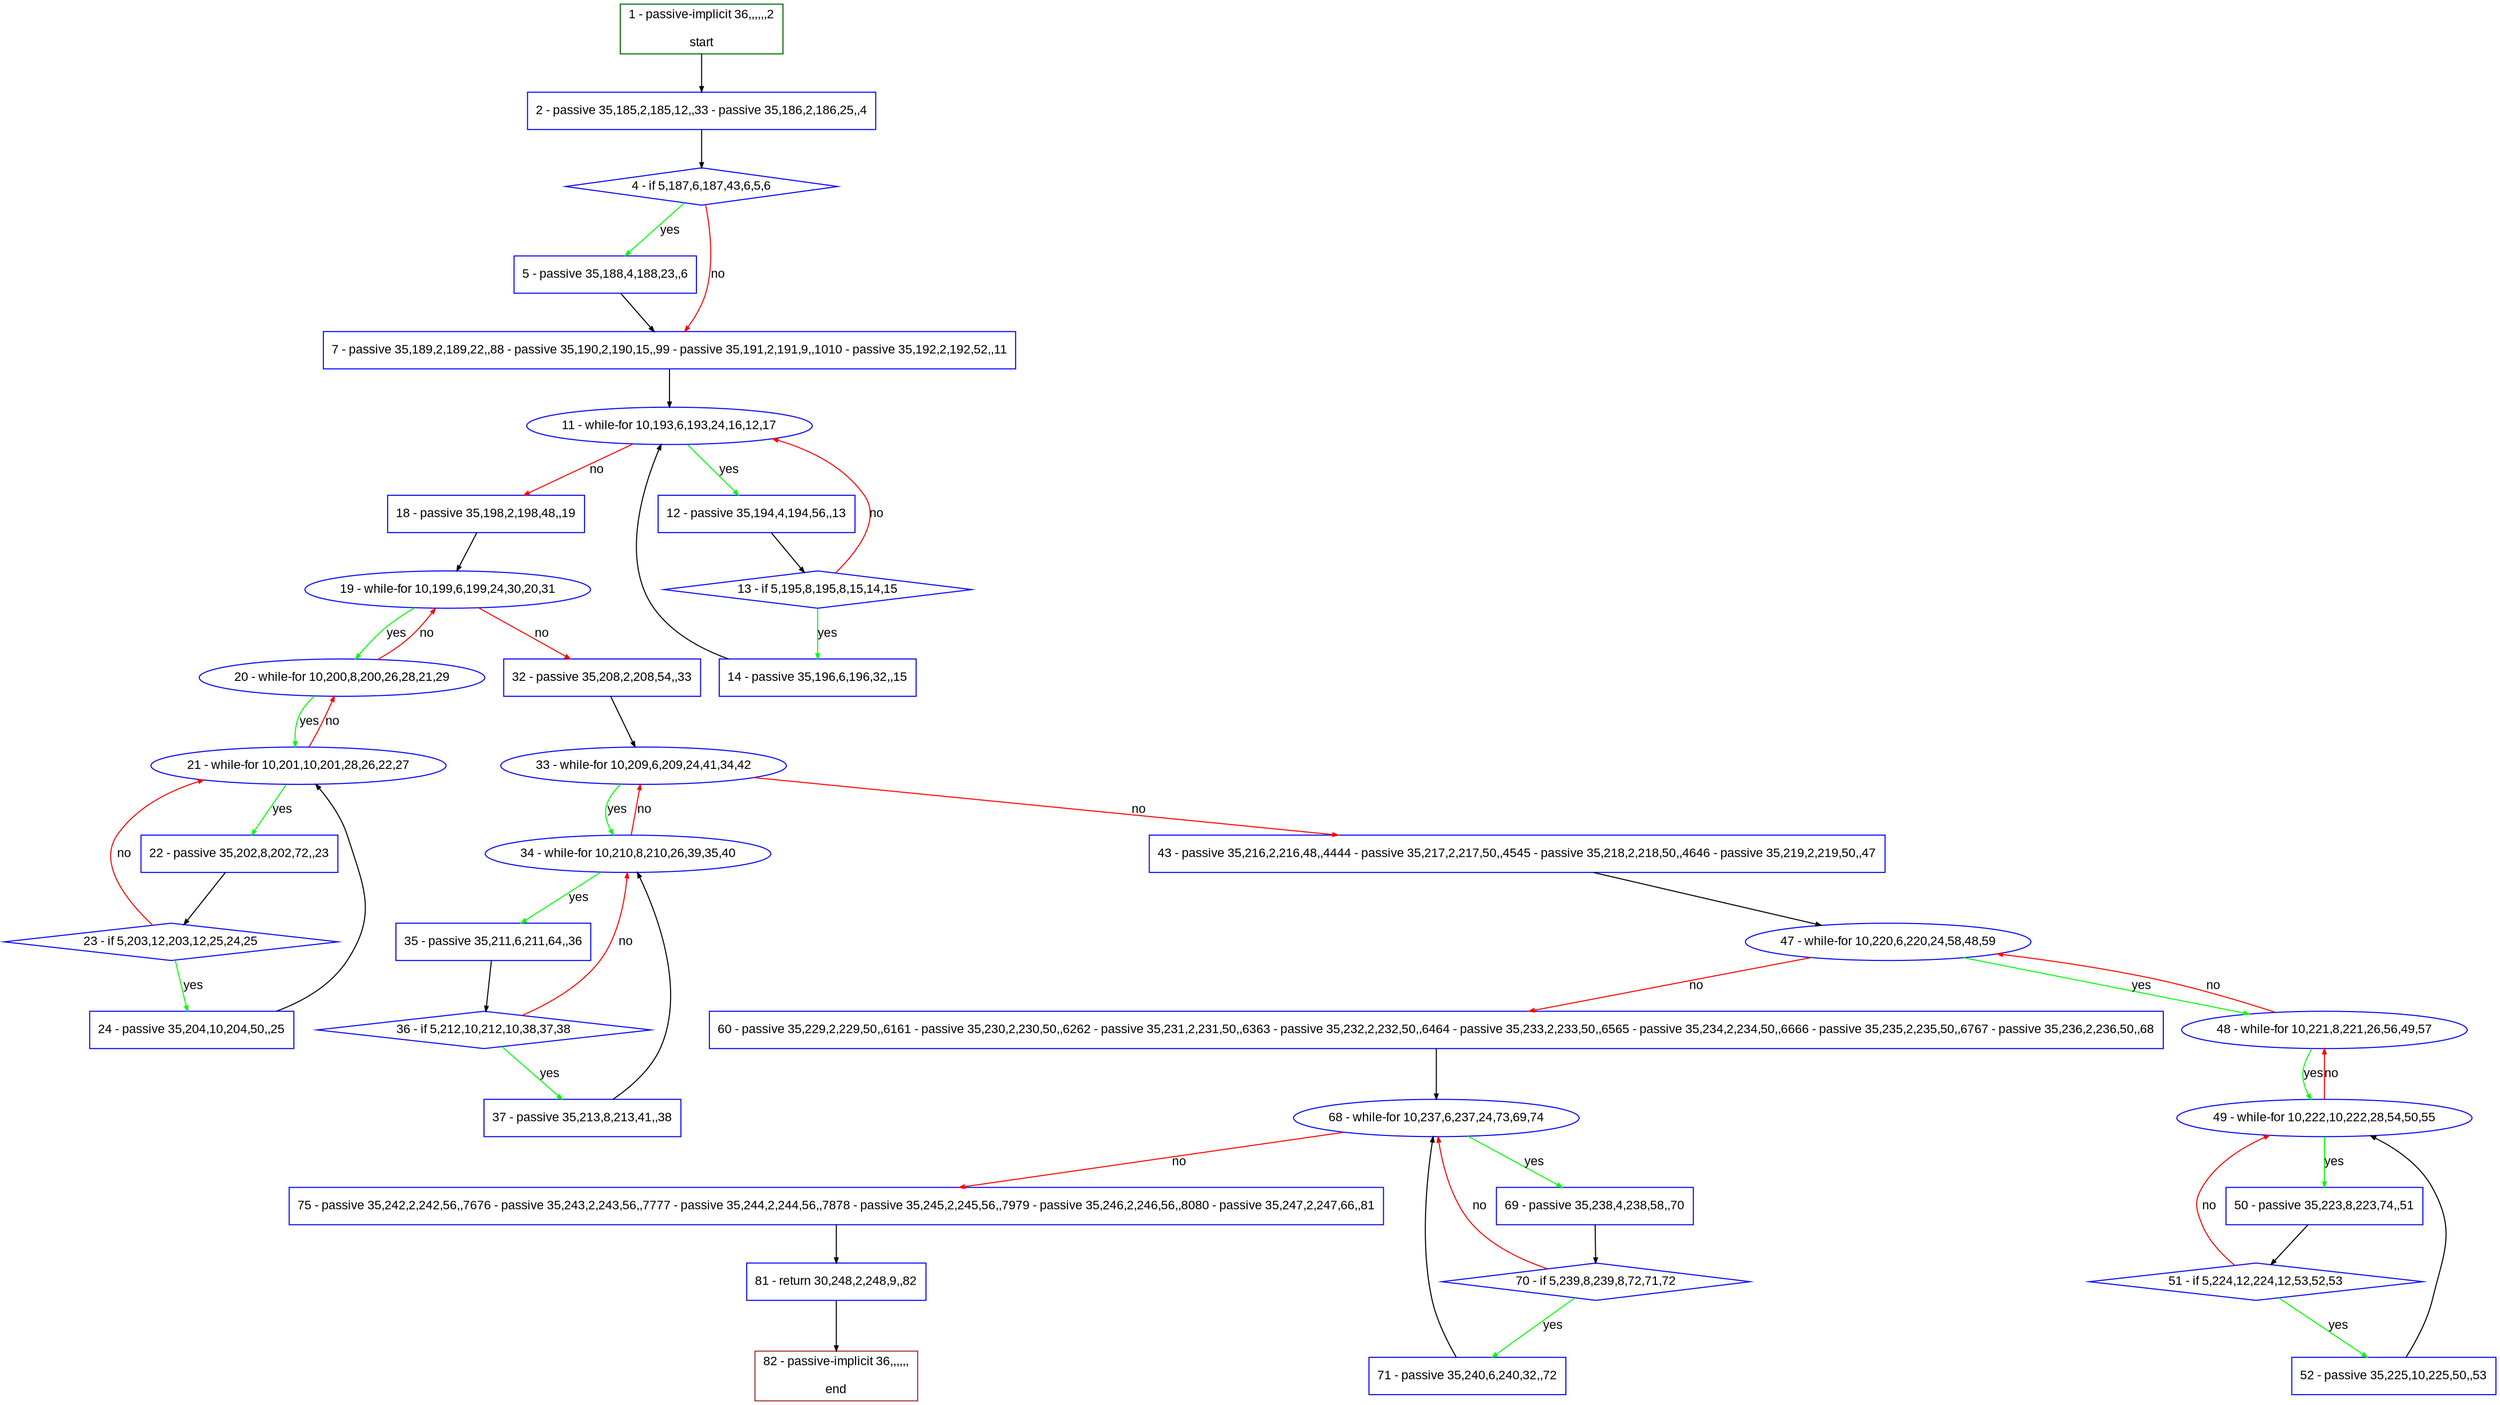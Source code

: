 digraph "" {
  graph [pack="true", label="", fontsize="12", packmode="clust", fontname="Arial", fillcolor="#FFFFCC", bgcolor="white", style="rounded,filled", compound="true"];
  node [node_initialized="no", label="", color="grey", fontsize="12", fillcolor="white", fontname="Arial", style="filled", shape="rectangle", compound="true", fixedsize="false"];
  edge [fontcolor="black", arrowhead="normal", arrowtail="none", arrowsize="0.5", ltail="", label="", color="black", fontsize="12", lhead="", fontname="Arial", dir="forward", compound="true"];
  __N1 [label="2 - passive 35,185,2,185,12,,33 - passive 35,186,2,186,25,,4", color="#0000ff", fillcolor="#ffffff", style="filled", shape="box"];
  __N2 [label="1 - passive-implicit 36,,,,,,2\n\nstart", color="#006400", fillcolor="#ffffff", style="filled", shape="box"];
  __N3 [label="4 - if 5,187,6,187,43,6,5,6", color="#0000ff", fillcolor="#ffffff", style="filled", shape="diamond"];
  __N4 [label="5 - passive 35,188,4,188,23,,6", color="#0000ff", fillcolor="#ffffff", style="filled", shape="box"];
  __N5 [label="7 - passive 35,189,2,189,22,,88 - passive 35,190,2,190,15,,99 - passive 35,191,2,191,9,,1010 - passive 35,192,2,192,52,,11", color="#0000ff", fillcolor="#ffffff", style="filled", shape="box"];
  __N6 [label="11 - while-for 10,193,6,193,24,16,12,17", color="#0000ff", fillcolor="#ffffff", style="filled", shape="oval"];
  __N7 [label="12 - passive 35,194,4,194,56,,13", color="#0000ff", fillcolor="#ffffff", style="filled", shape="box"];
  __N8 [label="18 - passive 35,198,2,198,48,,19", color="#0000ff", fillcolor="#ffffff", style="filled", shape="box"];
  __N9 [label="13 - if 5,195,8,195,8,15,14,15", color="#0000ff", fillcolor="#ffffff", style="filled", shape="diamond"];
  __N10 [label="14 - passive 35,196,6,196,32,,15", color="#0000ff", fillcolor="#ffffff", style="filled", shape="box"];
  __N11 [label="19 - while-for 10,199,6,199,24,30,20,31", color="#0000ff", fillcolor="#ffffff", style="filled", shape="oval"];
  __N12 [label="20 - while-for 10,200,8,200,26,28,21,29", color="#0000ff", fillcolor="#ffffff", style="filled", shape="oval"];
  __N13 [label="32 - passive 35,208,2,208,54,,33", color="#0000ff", fillcolor="#ffffff", style="filled", shape="box"];
  __N14 [label="21 - while-for 10,201,10,201,28,26,22,27", color="#0000ff", fillcolor="#ffffff", style="filled", shape="oval"];
  __N15 [label="22 - passive 35,202,8,202,72,,23", color="#0000ff", fillcolor="#ffffff", style="filled", shape="box"];
  __N16 [label="23 - if 5,203,12,203,12,25,24,25", color="#0000ff", fillcolor="#ffffff", style="filled", shape="diamond"];
  __N17 [label="24 - passive 35,204,10,204,50,,25", color="#0000ff", fillcolor="#ffffff", style="filled", shape="box"];
  __N18 [label="33 - while-for 10,209,6,209,24,41,34,42", color="#0000ff", fillcolor="#ffffff", style="filled", shape="oval"];
  __N19 [label="34 - while-for 10,210,8,210,26,39,35,40", color="#0000ff", fillcolor="#ffffff", style="filled", shape="oval"];
  __N20 [label="43 - passive 35,216,2,216,48,,4444 - passive 35,217,2,217,50,,4545 - passive 35,218,2,218,50,,4646 - passive 35,219,2,219,50,,47", color="#0000ff", fillcolor="#ffffff", style="filled", shape="box"];
  __N21 [label="35 - passive 35,211,6,211,64,,36", color="#0000ff", fillcolor="#ffffff", style="filled", shape="box"];
  __N22 [label="36 - if 5,212,10,212,10,38,37,38", color="#0000ff", fillcolor="#ffffff", style="filled", shape="diamond"];
  __N23 [label="37 - passive 35,213,8,213,41,,38", color="#0000ff", fillcolor="#ffffff", style="filled", shape="box"];
  __N24 [label="47 - while-for 10,220,6,220,24,58,48,59", color="#0000ff", fillcolor="#ffffff", style="filled", shape="oval"];
  __N25 [label="48 - while-for 10,221,8,221,26,56,49,57", color="#0000ff", fillcolor="#ffffff", style="filled", shape="oval"];
  __N26 [label="60 - passive 35,229,2,229,50,,6161 - passive 35,230,2,230,50,,6262 - passive 35,231,2,231,50,,6363 - passive 35,232,2,232,50,,6464 - passive 35,233,2,233,50,,6565 - passive 35,234,2,234,50,,6666 - passive 35,235,2,235,50,,6767 - passive 35,236,2,236,50,,68", color="#0000ff", fillcolor="#ffffff", style="filled", shape="box"];
  __N27 [label="49 - while-for 10,222,10,222,28,54,50,55", color="#0000ff", fillcolor="#ffffff", style="filled", shape="oval"];
  __N28 [label="50 - passive 35,223,8,223,74,,51", color="#0000ff", fillcolor="#ffffff", style="filled", shape="box"];
  __N29 [label="51 - if 5,224,12,224,12,53,52,53", color="#0000ff", fillcolor="#ffffff", style="filled", shape="diamond"];
  __N30 [label="52 - passive 35,225,10,225,50,,53", color="#0000ff", fillcolor="#ffffff", style="filled", shape="box"];
  __N31 [label="68 - while-for 10,237,6,237,24,73,69,74", color="#0000ff", fillcolor="#ffffff", style="filled", shape="oval"];
  __N32 [label="69 - passive 35,238,4,238,58,,70", color="#0000ff", fillcolor="#ffffff", style="filled", shape="box"];
  __N33 [label="75 - passive 35,242,2,242,56,,7676 - passive 35,243,2,243,56,,7777 - passive 35,244,2,244,56,,7878 - passive 35,245,2,245,56,,7979 - passive 35,246,2,246,56,,8080 - passive 35,247,2,247,66,,81", color="#0000ff", fillcolor="#ffffff", style="filled", shape="box"];
  __N34 [label="70 - if 5,239,8,239,8,72,71,72", color="#0000ff", fillcolor="#ffffff", style="filled", shape="diamond"];
  __N35 [label="71 - passive 35,240,6,240,32,,72", color="#0000ff", fillcolor="#ffffff", style="filled", shape="box"];
  __N36 [label="81 - return 30,248,2,248,9,,82", color="#0000ff", fillcolor="#ffffff", style="filled", shape="box"];
  __N37 [label="82 - passive-implicit 36,,,,,,\n\nend", color="#a52a2a", fillcolor="#ffffff", style="filled", shape="box"];
  __N2 -> __N1 [arrowhead="normal", arrowtail="none", color="#000000", label="", dir="forward"];
  __N1 -> __N3 [arrowhead="normal", arrowtail="none", color="#000000", label="", dir="forward"];
  __N3 -> __N4 [arrowhead="normal", arrowtail="none", color="#00ff00", label="yes", dir="forward"];
  __N3 -> __N5 [arrowhead="normal", arrowtail="none", color="#ff0000", label="no", dir="forward"];
  __N4 -> __N5 [arrowhead="normal", arrowtail="none", color="#000000", label="", dir="forward"];
  __N5 -> __N6 [arrowhead="normal", arrowtail="none", color="#000000", label="", dir="forward"];
  __N6 -> __N7 [arrowhead="normal", arrowtail="none", color="#00ff00", label="yes", dir="forward"];
  __N6 -> __N8 [arrowhead="normal", arrowtail="none", color="#ff0000", label="no", dir="forward"];
  __N7 -> __N9 [arrowhead="normal", arrowtail="none", color="#000000", label="", dir="forward"];
  __N9 -> __N6 [arrowhead="normal", arrowtail="none", color="#ff0000", label="no", dir="forward"];
  __N9 -> __N10 [arrowhead="normal", arrowtail="none", color="#00ff00", label="yes", dir="forward"];
  __N10 -> __N6 [arrowhead="normal", arrowtail="none", color="#000000", label="", dir="forward"];
  __N8 -> __N11 [arrowhead="normal", arrowtail="none", color="#000000", label="", dir="forward"];
  __N11 -> __N12 [arrowhead="normal", arrowtail="none", color="#00ff00", label="yes", dir="forward"];
  __N12 -> __N11 [arrowhead="normal", arrowtail="none", color="#ff0000", label="no", dir="forward"];
  __N11 -> __N13 [arrowhead="normal", arrowtail="none", color="#ff0000", label="no", dir="forward"];
  __N12 -> __N14 [arrowhead="normal", arrowtail="none", color="#00ff00", label="yes", dir="forward"];
  __N14 -> __N12 [arrowhead="normal", arrowtail="none", color="#ff0000", label="no", dir="forward"];
  __N14 -> __N15 [arrowhead="normal", arrowtail="none", color="#00ff00", label="yes", dir="forward"];
  __N15 -> __N16 [arrowhead="normal", arrowtail="none", color="#000000", label="", dir="forward"];
  __N16 -> __N14 [arrowhead="normal", arrowtail="none", color="#ff0000", label="no", dir="forward"];
  __N16 -> __N17 [arrowhead="normal", arrowtail="none", color="#00ff00", label="yes", dir="forward"];
  __N17 -> __N14 [arrowhead="normal", arrowtail="none", color="#000000", label="", dir="forward"];
  __N13 -> __N18 [arrowhead="normal", arrowtail="none", color="#000000", label="", dir="forward"];
  __N18 -> __N19 [arrowhead="normal", arrowtail="none", color="#00ff00", label="yes", dir="forward"];
  __N19 -> __N18 [arrowhead="normal", arrowtail="none", color="#ff0000", label="no", dir="forward"];
  __N18 -> __N20 [arrowhead="normal", arrowtail="none", color="#ff0000", label="no", dir="forward"];
  __N19 -> __N21 [arrowhead="normal", arrowtail="none", color="#00ff00", label="yes", dir="forward"];
  __N21 -> __N22 [arrowhead="normal", arrowtail="none", color="#000000", label="", dir="forward"];
  __N22 -> __N19 [arrowhead="normal", arrowtail="none", color="#ff0000", label="no", dir="forward"];
  __N22 -> __N23 [arrowhead="normal", arrowtail="none", color="#00ff00", label="yes", dir="forward"];
  __N23 -> __N19 [arrowhead="normal", arrowtail="none", color="#000000", label="", dir="forward"];
  __N20 -> __N24 [arrowhead="normal", arrowtail="none", color="#000000", label="", dir="forward"];
  __N24 -> __N25 [arrowhead="normal", arrowtail="none", color="#00ff00", label="yes", dir="forward"];
  __N25 -> __N24 [arrowhead="normal", arrowtail="none", color="#ff0000", label="no", dir="forward"];
  __N24 -> __N26 [arrowhead="normal", arrowtail="none", color="#ff0000", label="no", dir="forward"];
  __N25 -> __N27 [arrowhead="normal", arrowtail="none", color="#00ff00", label="yes", dir="forward"];
  __N27 -> __N25 [arrowhead="normal", arrowtail="none", color="#ff0000", label="no", dir="forward"];
  __N27 -> __N28 [arrowhead="normal", arrowtail="none", color="#00ff00", label="yes", dir="forward"];
  __N28 -> __N29 [arrowhead="normal", arrowtail="none", color="#000000", label="", dir="forward"];
  __N29 -> __N27 [arrowhead="normal", arrowtail="none", color="#ff0000", label="no", dir="forward"];
  __N29 -> __N30 [arrowhead="normal", arrowtail="none", color="#00ff00", label="yes", dir="forward"];
  __N30 -> __N27 [arrowhead="normal", arrowtail="none", color="#000000", label="", dir="forward"];
  __N26 -> __N31 [arrowhead="normal", arrowtail="none", color="#000000", label="", dir="forward"];
  __N31 -> __N32 [arrowhead="normal", arrowtail="none", color="#00ff00", label="yes", dir="forward"];
  __N31 -> __N33 [arrowhead="normal", arrowtail="none", color="#ff0000", label="no", dir="forward"];
  __N32 -> __N34 [arrowhead="normal", arrowtail="none", color="#000000", label="", dir="forward"];
  __N34 -> __N31 [arrowhead="normal", arrowtail="none", color="#ff0000", label="no", dir="forward"];
  __N34 -> __N35 [arrowhead="normal", arrowtail="none", color="#00ff00", label="yes", dir="forward"];
  __N35 -> __N31 [arrowhead="normal", arrowtail="none", color="#000000", label="", dir="forward"];
  __N33 -> __N36 [arrowhead="normal", arrowtail="none", color="#000000", label="", dir="forward"];
  __N36 -> __N37 [arrowhead="normal", arrowtail="none", color="#000000", label="", dir="forward"];
}
